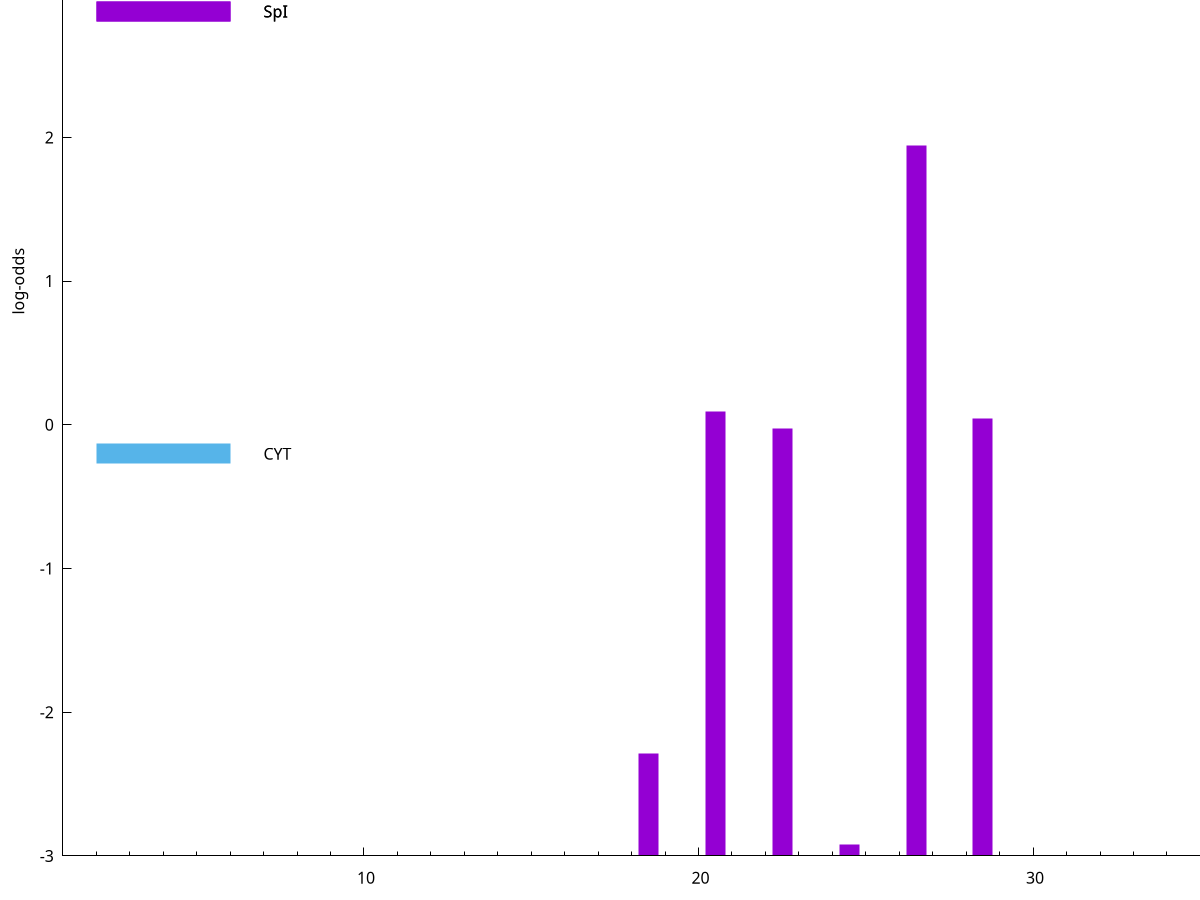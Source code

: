 set title "LipoP predictions for SRR5666505.gff"
set size 2., 1.4
set xrange [1:70] 
set mxtics 10
set yrange [-3:5]
set y2range [0:8]
set ylabel "log-odds"
set term postscript eps color solid "Helvetica" 30
set output "SRR5666505.gff6.eps"
set arrow from 2,2.87617 to 6,2.87617 nohead lt 1 lw 20
set label "SpI" at 7,2.87617
set arrow from 2,-0.200913 to 6,-0.200913 nohead lt 3 lw 20
set label "CYT" at 7,-0.200913
set arrow from 2,2.87617 to 6,2.87617 nohead lt 1 lw 20
set label "SpI" at 7,2.87617
# NOTE: The scores below are the log-odds scores with the threshold
# NOTE: subtracted (a hack to make gnuplot make the histogram all
# NOTE: look nice).
plot "-" axes x1y2 title "" with impulses lt 1 lw 20
26.500000 4.943070
20.500000 3.092558
28.500000 3.045984
22.500000 2.977543
18.500000 0.714890
24.500000 0.078690
e
exit
